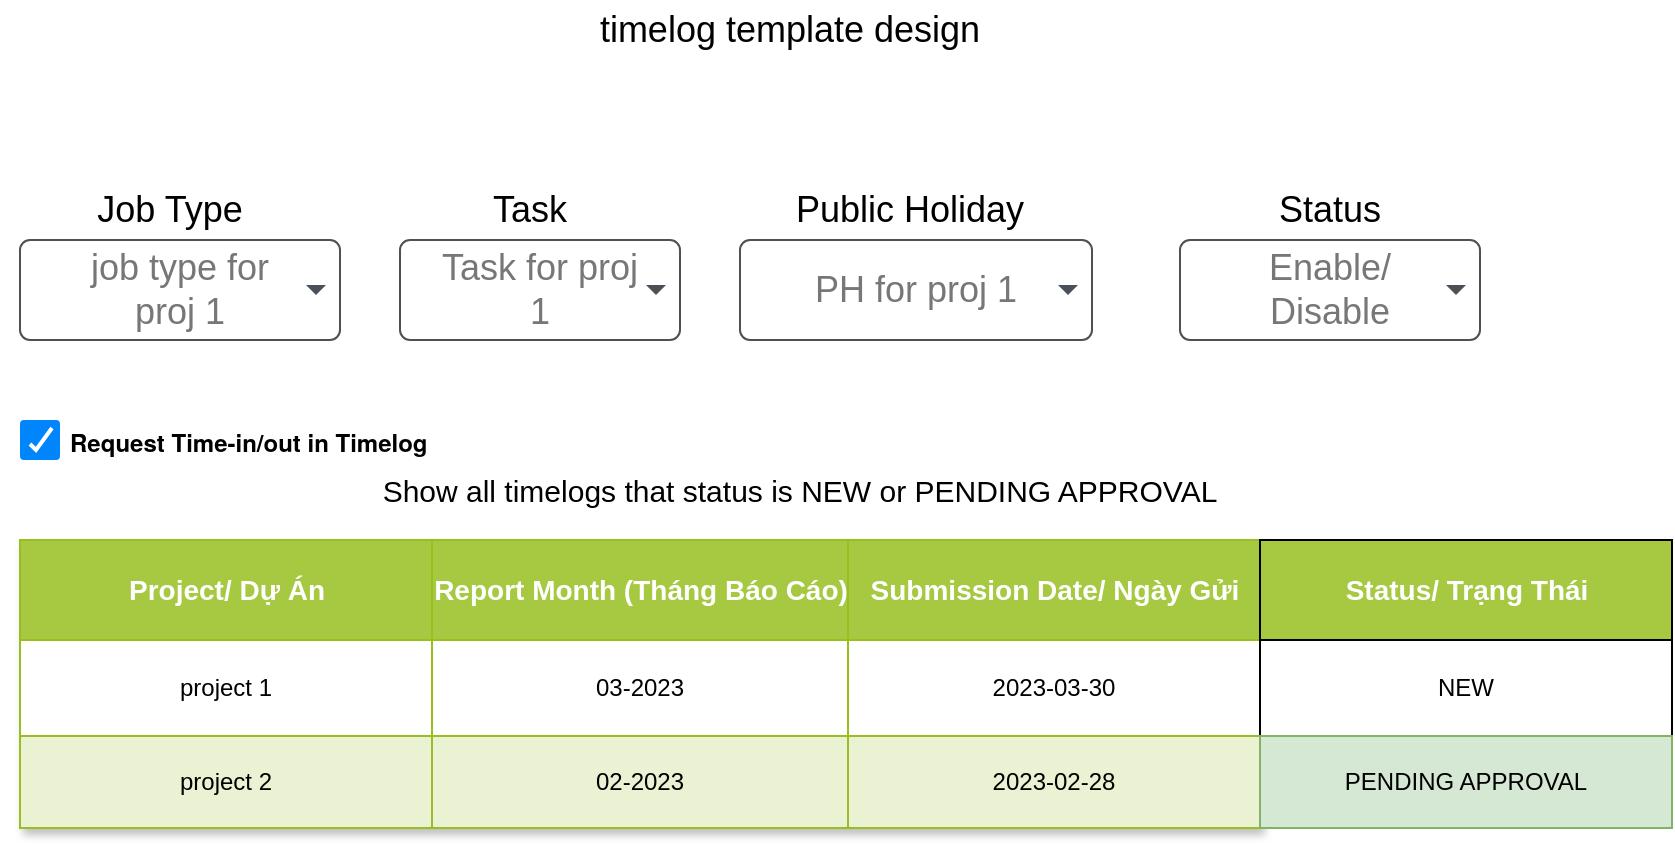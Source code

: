 <mxfile version="26.2.12">
  <diagram name="Page-1" id="-VrFYs0Vl5SFLQsJXujO">
    <mxGraphModel dx="1428" dy="783" grid="1" gridSize="10" guides="1" tooltips="1" connect="1" arrows="1" fold="1" page="1" pageScale="1" pageWidth="827" pageHeight="1169" math="0" shadow="0">
      <root>
        <mxCell id="0" />
        <mxCell id="1" parent="0" />
        <mxCell id="LKev1vuDSWPG3BVOv9Xq-1" value="job type for proj 1" style="html=1;shadow=0;dashed=0;shape=mxgraph.bootstrap.rrect;rSize=5;strokeColor=#505050;strokeWidth=1;fillColor=#ffffff;fontColor=#777777;whiteSpace=wrap;align=center;verticalAlign=middle;fontStyle=0;fontSize=18;spacing=20;" parent="1" vertex="1">
          <mxGeometry x="40" y="150" width="160" height="50" as="geometry" />
        </mxCell>
        <mxCell id="LKev1vuDSWPG3BVOv9Xq-2" value="" style="shape=triangle;direction=south;fillColor=#495057;strokeColor=none;perimeter=none;" parent="LKev1vuDSWPG3BVOv9Xq-1" vertex="1">
          <mxGeometry x="1" y="0.5" width="10" height="5" relative="1" as="geometry">
            <mxPoint x="-17" y="-2.5" as="offset" />
          </mxGeometry>
        </mxCell>
        <mxCell id="LKev1vuDSWPG3BVOv9Xq-3" value="Task for proj 1" style="html=1;shadow=0;dashed=0;shape=mxgraph.bootstrap.rrect;rSize=5;strokeColor=#505050;strokeWidth=1;fillColor=#ffffff;fontColor=#777777;whiteSpace=wrap;align=center;verticalAlign=middle;fontStyle=0;fontSize=18;spacing=20;" parent="1" vertex="1">
          <mxGeometry x="230" y="150" width="140" height="50" as="geometry" />
        </mxCell>
        <mxCell id="LKev1vuDSWPG3BVOv9Xq-4" value="" style="shape=triangle;direction=south;fillColor=#495057;strokeColor=none;perimeter=none;" parent="LKev1vuDSWPG3BVOv9Xq-3" vertex="1">
          <mxGeometry x="1" y="0.5" width="10" height="5" relative="1" as="geometry">
            <mxPoint x="-17" y="-2.5" as="offset" />
          </mxGeometry>
        </mxCell>
        <mxCell id="LKev1vuDSWPG3BVOv9Xq-5" value="PH for proj 1" style="html=1;shadow=0;dashed=0;shape=mxgraph.bootstrap.rrect;rSize=5;strokeColor=#505050;strokeWidth=1;fillColor=#ffffff;fontColor=#777777;whiteSpace=wrap;align=center;verticalAlign=middle;fontStyle=0;fontSize=18;spacing=20;" parent="1" vertex="1">
          <mxGeometry x="400" y="150" width="176" height="50" as="geometry" />
        </mxCell>
        <mxCell id="LKev1vuDSWPG3BVOv9Xq-6" value="" style="shape=triangle;direction=south;fillColor=#495057;strokeColor=none;perimeter=none;" parent="LKev1vuDSWPG3BVOv9Xq-5" vertex="1">
          <mxGeometry x="1" y="0.5" width="10" height="5" relative="1" as="geometry">
            <mxPoint x="-17" y="-2.5" as="offset" />
          </mxGeometry>
        </mxCell>
        <mxCell id="LKev1vuDSWPG3BVOv9Xq-10" value="&lt;p style=&quot;margin: 0px; font-variant-numeric: normal; font-variant-east-asian: normal; font-stretch: normal; line-height: normal; font-family: &amp;quot;Helvetica Neue&amp;quot;;&quot; class=&quot;p1&quot;&gt;&lt;b&gt;Request Time-in/out in Timelog&lt;/b&gt;&lt;/p&gt;" style="html=1;shadow=0;dashed=0;shape=mxgraph.bootstrap.checkbox2;labelPosition=right;verticalLabelPosition=middle;align=left;verticalAlign=middle;gradientColor=#DEDEDE;fillColor=#EDEDED;checked=1;spacing=5;checkedFill=#0085FC;checkedStroke=#ffffff;sketch=0;" parent="1" vertex="1">
          <mxGeometry x="40" y="240" width="20" height="20" as="geometry" />
        </mxCell>
        <mxCell id="LKev1vuDSWPG3BVOv9Xq-12" value="&lt;font style=&quot;font-size: 18px;&quot;&gt;timelog template design&lt;/font&gt;" style="text;html=1;strokeColor=none;fillColor=none;align=center;verticalAlign=middle;whiteSpace=wrap;rounded=0;" parent="1" vertex="1">
          <mxGeometry x="320" y="30" width="210" height="30" as="geometry" />
        </mxCell>
        <mxCell id="LKev1vuDSWPG3BVOv9Xq-14" value="Enable/ Disable" style="html=1;shadow=0;dashed=0;shape=mxgraph.bootstrap.rrect;rSize=5;strokeColor=#505050;strokeWidth=1;fillColor=#ffffff;fontColor=#777777;whiteSpace=wrap;align=center;verticalAlign=middle;fontStyle=0;fontSize=18;spacing=20;" parent="1" vertex="1">
          <mxGeometry x="620" y="150" width="150" height="50" as="geometry" />
        </mxCell>
        <mxCell id="LKev1vuDSWPG3BVOv9Xq-15" value="" style="shape=triangle;direction=south;fillColor=#495057;strokeColor=none;perimeter=none;" parent="LKev1vuDSWPG3BVOv9Xq-14" vertex="1">
          <mxGeometry x="1" y="0.5" width="10" height="5" relative="1" as="geometry">
            <mxPoint x="-17" y="-2.5" as="offset" />
          </mxGeometry>
        </mxCell>
        <mxCell id="LKev1vuDSWPG3BVOv9Xq-16" value="Status" style="text;html=1;strokeColor=none;fillColor=none;align=center;verticalAlign=middle;whiteSpace=wrap;rounded=0;fontSize=18;" parent="1" vertex="1">
          <mxGeometry x="665" y="120" width="60" height="30" as="geometry" />
        </mxCell>
        <mxCell id="LKev1vuDSWPG3BVOv9Xq-17" value="Public Holiday" style="text;html=1;strokeColor=none;fillColor=none;align=center;verticalAlign=middle;whiteSpace=wrap;rounded=0;fontSize=18;" parent="1" vertex="1">
          <mxGeometry x="400" y="120" width="170" height="30" as="geometry" />
        </mxCell>
        <mxCell id="LKev1vuDSWPG3BVOv9Xq-18" value="Task" style="text;html=1;strokeColor=none;fillColor=none;align=center;verticalAlign=middle;whiteSpace=wrap;rounded=0;fontSize=18;" parent="1" vertex="1">
          <mxGeometry x="210" y="120" width="170" height="30" as="geometry" />
        </mxCell>
        <mxCell id="LKev1vuDSWPG3BVOv9Xq-19" value="Job Type" style="text;html=1;strokeColor=none;fillColor=none;align=center;verticalAlign=middle;whiteSpace=wrap;rounded=0;fontSize=18;" parent="1" vertex="1">
          <mxGeometry x="30" y="120" width="170" height="30" as="geometry" />
        </mxCell>
        <mxCell id="YHBMjUVnW-5pPuf0W77k-1" value="Assets" style="childLayout=tableLayout;recursiveResize=0;strokeColor=#98bf21;fillColor=#A7C942;shadow=1;movable=1;resizable=1;rotatable=1;deletable=1;editable=1;locked=0;connectable=1;" parent="1" vertex="1">
          <mxGeometry x="40" y="300" width="620" height="144" as="geometry" />
        </mxCell>
        <mxCell id="YHBMjUVnW-5pPuf0W77k-2" style="shape=tableRow;horizontal=0;startSize=0;swimlaneHead=0;swimlaneBody=0;top=0;left=0;bottom=0;right=0;dropTarget=0;collapsible=0;recursiveResize=0;expand=0;fontStyle=0;strokeColor=inherit;fillColor=#ffffff;movable=1;resizable=1;rotatable=1;deletable=1;editable=1;locked=0;connectable=1;" parent="YHBMjUVnW-5pPuf0W77k-1" vertex="1">
          <mxGeometry width="620" height="50" as="geometry" />
        </mxCell>
        <mxCell id="YHBMjUVnW-5pPuf0W77k-3" value="&lt;font style=&quot;font-size: 14px;&quot;&gt;Project/ Dự Án&lt;/font&gt;" style="connectable=0;recursiveResize=0;strokeColor=inherit;fillColor=#A7C942;align=center;fontStyle=1;fontColor=#FFFFFF;html=1;" parent="YHBMjUVnW-5pPuf0W77k-2" vertex="1">
          <mxGeometry width="206" height="50" as="geometry">
            <mxRectangle width="206" height="50" as="alternateBounds" />
          </mxGeometry>
        </mxCell>
        <mxCell id="YHBMjUVnW-5pPuf0W77k-4" value="&lt;font style=&quot;font-size: 14px;&quot;&gt;Report Month (Tháng Báo Cáo)&lt;/font&gt;" style="connectable=1;recursiveResize=0;strokeColor=inherit;fillColor=#A7C942;align=center;fontStyle=1;fontColor=#FFFFFF;html=1;movable=1;resizable=1;rotatable=1;deletable=1;editable=1;locked=0;" parent="YHBMjUVnW-5pPuf0W77k-2" vertex="1">
          <mxGeometry x="206" width="208" height="50" as="geometry">
            <mxRectangle width="208" height="50" as="alternateBounds" />
          </mxGeometry>
        </mxCell>
        <mxCell id="YHBMjUVnW-5pPuf0W77k-5" value="&lt;font style=&quot;font-size: 14px;&quot;&gt;Submission Date/ Ngày Gửi&lt;/font&gt;" style="connectable=1;recursiveResize=0;strokeColor=inherit;fillColor=#A7C942;align=center;fontStyle=1;fontColor=#FFFFFF;html=1;movable=1;resizable=1;rotatable=1;deletable=1;editable=1;locked=0;" parent="YHBMjUVnW-5pPuf0W77k-2" vertex="1">
          <mxGeometry x="414" width="206" height="50" as="geometry">
            <mxRectangle width="206" height="50" as="alternateBounds" />
          </mxGeometry>
        </mxCell>
        <mxCell id="YHBMjUVnW-5pPuf0W77k-6" value="" style="shape=tableRow;horizontal=0;startSize=0;swimlaneHead=0;swimlaneBody=0;top=0;left=0;bottom=0;right=0;dropTarget=0;collapsible=0;recursiveResize=0;expand=0;fontStyle=0;strokeColor=inherit;fillColor=#ffffff;" parent="YHBMjUVnW-5pPuf0W77k-1" vertex="1">
          <mxGeometry y="50" width="620" height="48" as="geometry" />
        </mxCell>
        <mxCell id="YHBMjUVnW-5pPuf0W77k-7" value="project 1" style="connectable=0;recursiveResize=0;strokeColor=inherit;fillColor=inherit;align=center;whiteSpace=wrap;html=1;" parent="YHBMjUVnW-5pPuf0W77k-6" vertex="1">
          <mxGeometry width="206" height="48" as="geometry">
            <mxRectangle width="206" height="48" as="alternateBounds" />
          </mxGeometry>
        </mxCell>
        <mxCell id="YHBMjUVnW-5pPuf0W77k-8" value="03-2023" style="connectable=0;recursiveResize=0;strokeColor=inherit;fillColor=inherit;align=center;whiteSpace=wrap;html=1;movable=0;resizable=0;rotatable=0;deletable=0;editable=0;locked=1;" parent="YHBMjUVnW-5pPuf0W77k-6" vertex="1">
          <mxGeometry x="206" width="208" height="48" as="geometry">
            <mxRectangle width="208" height="48" as="alternateBounds" />
          </mxGeometry>
        </mxCell>
        <mxCell id="YHBMjUVnW-5pPuf0W77k-9" value="2023-03-30" style="connectable=0;recursiveResize=0;strokeColor=inherit;fillColor=inherit;align=center;whiteSpace=wrap;html=1;movable=0;resizable=0;rotatable=0;deletable=0;editable=0;locked=1;" parent="YHBMjUVnW-5pPuf0W77k-6" vertex="1">
          <mxGeometry x="414" width="206" height="48" as="geometry">
            <mxRectangle width="206" height="48" as="alternateBounds" />
          </mxGeometry>
        </mxCell>
        <mxCell id="YHBMjUVnW-5pPuf0W77k-10" value="" style="shape=tableRow;horizontal=0;startSize=0;swimlaneHead=0;swimlaneBody=0;top=0;left=0;bottom=0;right=0;dropTarget=0;collapsible=0;recursiveResize=0;expand=0;fontStyle=1;strokeColor=inherit;fillColor=#EAF2D3;" parent="YHBMjUVnW-5pPuf0W77k-1" vertex="1">
          <mxGeometry y="98" width="620" height="46" as="geometry" />
        </mxCell>
        <mxCell id="YHBMjUVnW-5pPuf0W77k-11" value="project 2" style="connectable=0;recursiveResize=0;strokeColor=inherit;fillColor=inherit;whiteSpace=wrap;html=1;" parent="YHBMjUVnW-5pPuf0W77k-10" vertex="1">
          <mxGeometry width="206" height="46" as="geometry">
            <mxRectangle width="206" height="46" as="alternateBounds" />
          </mxGeometry>
        </mxCell>
        <mxCell id="YHBMjUVnW-5pPuf0W77k-12" value="02-2023" style="connectable=0;recursiveResize=0;strokeColor=inherit;fillColor=inherit;whiteSpace=wrap;html=1;movable=0;resizable=0;rotatable=0;deletable=0;editable=0;locked=1;" parent="YHBMjUVnW-5pPuf0W77k-10" vertex="1">
          <mxGeometry x="206" width="208" height="46" as="geometry">
            <mxRectangle width="208" height="46" as="alternateBounds" />
          </mxGeometry>
        </mxCell>
        <mxCell id="YHBMjUVnW-5pPuf0W77k-13" value="2023-02-28" style="connectable=0;recursiveResize=0;strokeColor=inherit;fillColor=inherit;whiteSpace=wrap;html=1;movable=0;resizable=0;rotatable=0;deletable=0;editable=0;locked=1;" parent="YHBMjUVnW-5pPuf0W77k-10" vertex="1">
          <mxGeometry x="414" width="206" height="46" as="geometry">
            <mxRectangle width="206" height="46" as="alternateBounds" />
          </mxGeometry>
        </mxCell>
        <mxCell id="YHBMjUVnW-5pPuf0W77k-47" value="&lt;font style=&quot;font-size: 14px;&quot;&gt;Status/ Trạng Thái&lt;/font&gt;" style="connectable=1;recursiveResize=0;strokeColor=inherit;fillColor=#A7C942;align=center;fontStyle=1;fontColor=#FFFFFF;html=1;movable=1;resizable=1;rotatable=1;deletable=1;editable=1;locked=0;" parent="1" vertex="1">
          <mxGeometry x="660" y="300" width="206" height="50" as="geometry">
            <mxRectangle width="206" height="50" as="alternateBounds" />
          </mxGeometry>
        </mxCell>
        <mxCell id="YHBMjUVnW-5pPuf0W77k-48" value="NEW" style="connectable=1;recursiveResize=0;strokeColor=inherit;fillColor=inherit;align=center;whiteSpace=wrap;html=1;movable=1;resizable=1;rotatable=1;deletable=1;editable=1;locked=0;" parent="1" vertex="1">
          <mxGeometry x="660" y="350" width="206" height="48" as="geometry">
            <mxRectangle width="206" height="48" as="alternateBounds" />
          </mxGeometry>
        </mxCell>
        <mxCell id="YHBMjUVnW-5pPuf0W77k-53" value="PENDING APPROVAL" style="connectable=1;recursiveResize=0;strokeColor=#82b366;fillColor=#d5e8d4;whiteSpace=wrap;html=1;movable=1;resizable=1;rotatable=1;deletable=1;editable=1;locked=0;" parent="1" vertex="1">
          <mxGeometry x="660" y="398" width="206" height="46" as="geometry">
            <mxRectangle width="206" height="46" as="alternateBounds" />
          </mxGeometry>
        </mxCell>
        <mxCell id="YHBMjUVnW-5pPuf0W77k-55" value="&lt;font style=&quot;font-size: 15px;&quot;&gt;Show all timelogs that status is NEW or PENDING APPROVAL&lt;/font&gt;" style="text;html=1;strokeColor=none;fillColor=none;align=center;verticalAlign=middle;whiteSpace=wrap;rounded=0;" parent="1" vertex="1">
          <mxGeometry x="150" y="260" width="560" height="30" as="geometry" />
        </mxCell>
      </root>
    </mxGraphModel>
  </diagram>
</mxfile>
